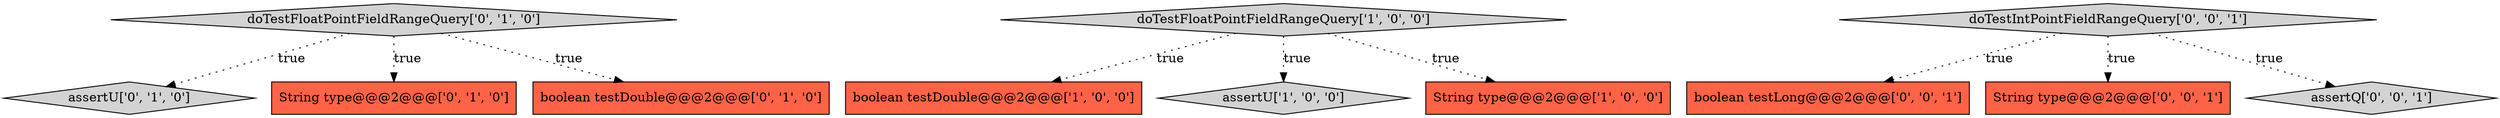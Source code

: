 digraph {
7 [style = filled, label = "doTestFloatPointFieldRangeQuery['0', '1', '0']", fillcolor = lightgray, shape = diamond image = "AAA0AAABBB2BBB"];
1 [style = filled, label = "boolean testDouble@@@2@@@['1', '0', '0']", fillcolor = tomato, shape = box image = "AAA0AAABBB1BBB"];
8 [style = filled, label = "boolean testLong@@@2@@@['0', '0', '1']", fillcolor = tomato, shape = box image = "AAA0AAABBB3BBB"];
0 [style = filled, label = "assertU['1', '0', '0']", fillcolor = lightgray, shape = diamond image = "AAA0AAABBB1BBB"];
10 [style = filled, label = "String type@@@2@@@['0', '0', '1']", fillcolor = tomato, shape = box image = "AAA0AAABBB3BBB"];
6 [style = filled, label = "assertU['0', '1', '0']", fillcolor = lightgray, shape = diamond image = "AAA0AAABBB2BBB"];
3 [style = filled, label = "String type@@@2@@@['1', '0', '0']", fillcolor = tomato, shape = box image = "AAA0AAABBB1BBB"];
5 [style = filled, label = "String type@@@2@@@['0', '1', '0']", fillcolor = tomato, shape = box image = "AAA0AAABBB2BBB"];
4 [style = filled, label = "boolean testDouble@@@2@@@['0', '1', '0']", fillcolor = tomato, shape = box image = "AAA0AAABBB2BBB"];
2 [style = filled, label = "doTestFloatPointFieldRangeQuery['1', '0', '0']", fillcolor = lightgray, shape = diamond image = "AAA0AAABBB1BBB"];
9 [style = filled, label = "assertQ['0', '0', '1']", fillcolor = lightgray, shape = diamond image = "AAA0AAABBB3BBB"];
11 [style = filled, label = "doTestIntPointFieldRangeQuery['0', '0', '1']", fillcolor = lightgray, shape = diamond image = "AAA0AAABBB3BBB"];
2->1 [style = dotted, label="true"];
11->9 [style = dotted, label="true"];
11->8 [style = dotted, label="true"];
2->0 [style = dotted, label="true"];
7->4 [style = dotted, label="true"];
2->3 [style = dotted, label="true"];
11->10 [style = dotted, label="true"];
7->5 [style = dotted, label="true"];
7->6 [style = dotted, label="true"];
}
